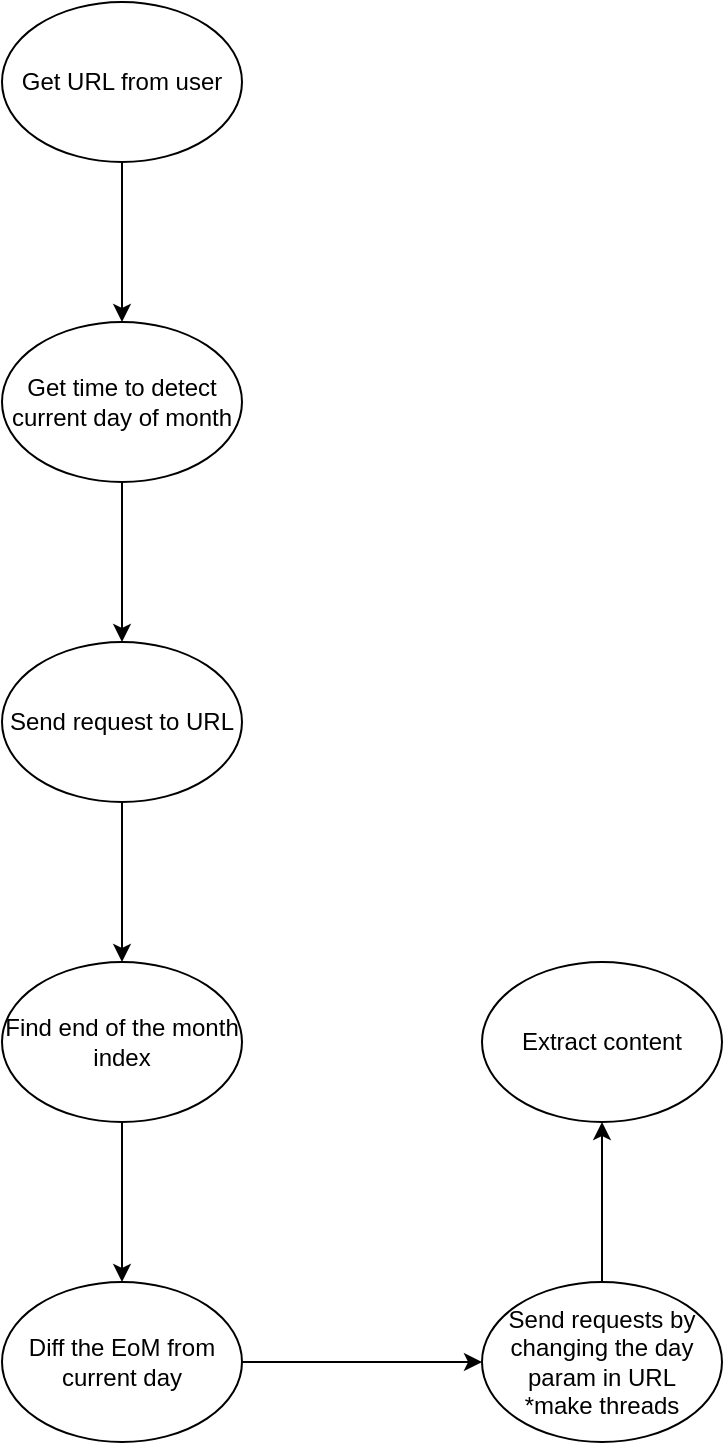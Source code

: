 <mxfile version="14.9.3" type="device"><diagram id="krcAVNINpBlmixEPBgvQ" name="Page-1"><mxGraphModel dx="1209" dy="642" grid="1" gridSize="10" guides="1" tooltips="1" connect="1" arrows="1" fold="1" page="1" pageScale="1" pageWidth="1169" pageHeight="827" math="0" shadow="0"><root><mxCell id="0"/><mxCell id="1" parent="0"/><mxCell id="UeT1FfdzGyLcaej1l1ET-3" style="edgeStyle=orthogonalEdgeStyle;rounded=0;orthogonalLoop=1;jettySize=auto;html=1;" edge="1" parent="1" source="UeT1FfdzGyLcaej1l1ET-1" target="UeT1FfdzGyLcaej1l1ET-2"><mxGeometry relative="1" as="geometry"/></mxCell><mxCell id="UeT1FfdzGyLcaej1l1ET-1" value="Get URL from user" style="ellipse;whiteSpace=wrap;html=1;" vertex="1" parent="1"><mxGeometry x="120" y="40" width="120" height="80" as="geometry"/></mxCell><mxCell id="UeT1FfdzGyLcaej1l1ET-5" style="edgeStyle=orthogonalEdgeStyle;rounded=0;orthogonalLoop=1;jettySize=auto;html=1;" edge="1" parent="1" source="UeT1FfdzGyLcaej1l1ET-2" target="UeT1FfdzGyLcaej1l1ET-4"><mxGeometry relative="1" as="geometry"/></mxCell><mxCell id="UeT1FfdzGyLcaej1l1ET-2" value="Get time to detect current day of month" style="ellipse;whiteSpace=wrap;html=1;" vertex="1" parent="1"><mxGeometry x="120" y="200" width="120" height="80" as="geometry"/></mxCell><mxCell id="UeT1FfdzGyLcaej1l1ET-7" style="edgeStyle=orthogonalEdgeStyle;rounded=0;orthogonalLoop=1;jettySize=auto;html=1;entryX=0.5;entryY=0;entryDx=0;entryDy=0;" edge="1" parent="1" source="UeT1FfdzGyLcaej1l1ET-4" target="UeT1FfdzGyLcaej1l1ET-6"><mxGeometry relative="1" as="geometry"/></mxCell><mxCell id="UeT1FfdzGyLcaej1l1ET-4" value="Send request to URL" style="ellipse;whiteSpace=wrap;html=1;" vertex="1" parent="1"><mxGeometry x="120" y="360" width="120" height="80" as="geometry"/></mxCell><mxCell id="UeT1FfdzGyLcaej1l1ET-9" style="edgeStyle=orthogonalEdgeStyle;rounded=0;orthogonalLoop=1;jettySize=auto;html=1;" edge="1" parent="1" source="UeT1FfdzGyLcaej1l1ET-6" target="UeT1FfdzGyLcaej1l1ET-8"><mxGeometry relative="1" as="geometry"/></mxCell><mxCell id="UeT1FfdzGyLcaej1l1ET-6" value="Find end of the month index" style="ellipse;whiteSpace=wrap;html=1;" vertex="1" parent="1"><mxGeometry x="120" y="520" width="120" height="80" as="geometry"/></mxCell><mxCell id="UeT1FfdzGyLcaej1l1ET-11" style="edgeStyle=orthogonalEdgeStyle;rounded=0;orthogonalLoop=1;jettySize=auto;html=1;entryX=0;entryY=0.5;entryDx=0;entryDy=0;" edge="1" parent="1" source="UeT1FfdzGyLcaej1l1ET-8" target="UeT1FfdzGyLcaej1l1ET-10"><mxGeometry relative="1" as="geometry"/></mxCell><mxCell id="UeT1FfdzGyLcaej1l1ET-8" value="Diff the EoM from current day" style="ellipse;whiteSpace=wrap;html=1;" vertex="1" parent="1"><mxGeometry x="120" y="680" width="120" height="80" as="geometry"/></mxCell><mxCell id="UeT1FfdzGyLcaej1l1ET-13" style="edgeStyle=orthogonalEdgeStyle;rounded=0;orthogonalLoop=1;jettySize=auto;html=1;entryX=0.5;entryY=1;entryDx=0;entryDy=0;" edge="1" parent="1" source="UeT1FfdzGyLcaej1l1ET-10" target="UeT1FfdzGyLcaej1l1ET-12"><mxGeometry relative="1" as="geometry"/></mxCell><mxCell id="UeT1FfdzGyLcaej1l1ET-10" value="Send requests by changing the day param in URL&lt;br&gt;*make threads" style="ellipse;whiteSpace=wrap;html=1;" vertex="1" parent="1"><mxGeometry x="360" y="680" width="120" height="80" as="geometry"/></mxCell><mxCell id="UeT1FfdzGyLcaej1l1ET-12" value="Extract content" style="ellipse;whiteSpace=wrap;html=1;" vertex="1" parent="1"><mxGeometry x="360" y="520" width="120" height="80" as="geometry"/></mxCell></root></mxGraphModel></diagram></mxfile>